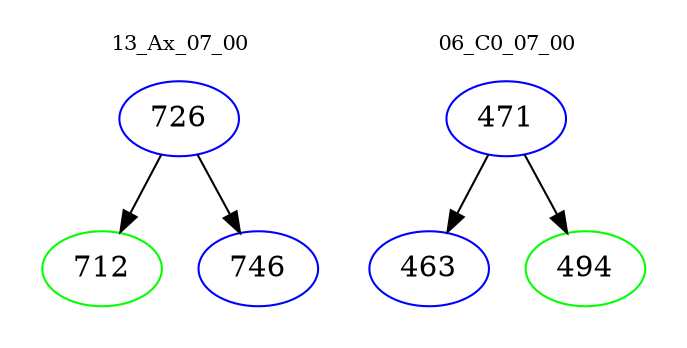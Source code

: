digraph{
subgraph cluster_0 {
color = white
label = "13_Ax_07_00";
fontsize=10;
T0_726 [label="726", color="blue"]
T0_726 -> T0_712 [color="black"]
T0_712 [label="712", color="green"]
T0_726 -> T0_746 [color="black"]
T0_746 [label="746", color="blue"]
}
subgraph cluster_1 {
color = white
label = "06_C0_07_00";
fontsize=10;
T1_471 [label="471", color="blue"]
T1_471 -> T1_463 [color="black"]
T1_463 [label="463", color="blue"]
T1_471 -> T1_494 [color="black"]
T1_494 [label="494", color="green"]
}
}
